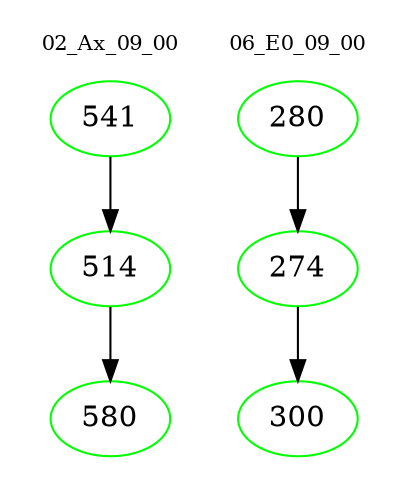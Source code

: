 digraph{
subgraph cluster_0 {
color = white
label = "02_Ax_09_00";
fontsize=10;
T0_541 [label="541", color="green"]
T0_541 -> T0_514 [color="black"]
T0_514 [label="514", color="green"]
T0_514 -> T0_580 [color="black"]
T0_580 [label="580", color="green"]
}
subgraph cluster_1 {
color = white
label = "06_E0_09_00";
fontsize=10;
T1_280 [label="280", color="green"]
T1_280 -> T1_274 [color="black"]
T1_274 [label="274", color="green"]
T1_274 -> T1_300 [color="black"]
T1_300 [label="300", color="green"]
}
}
